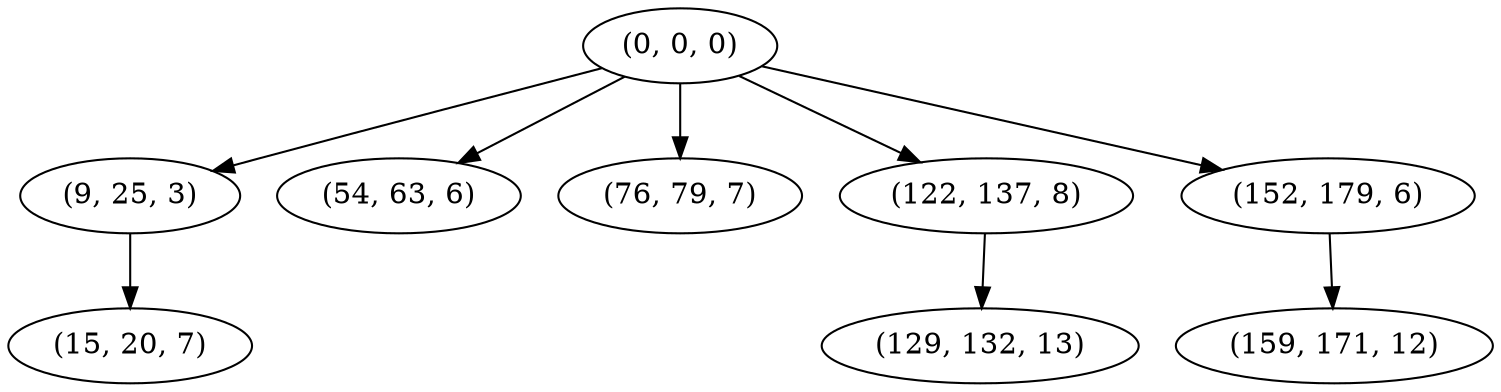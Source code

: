digraph tree {
    "(0, 0, 0)";
    "(9, 25, 3)";
    "(15, 20, 7)";
    "(54, 63, 6)";
    "(76, 79, 7)";
    "(122, 137, 8)";
    "(129, 132, 13)";
    "(152, 179, 6)";
    "(159, 171, 12)";
    "(0, 0, 0)" -> "(9, 25, 3)";
    "(0, 0, 0)" -> "(54, 63, 6)";
    "(0, 0, 0)" -> "(76, 79, 7)";
    "(0, 0, 0)" -> "(122, 137, 8)";
    "(0, 0, 0)" -> "(152, 179, 6)";
    "(9, 25, 3)" -> "(15, 20, 7)";
    "(122, 137, 8)" -> "(129, 132, 13)";
    "(152, 179, 6)" -> "(159, 171, 12)";
}
